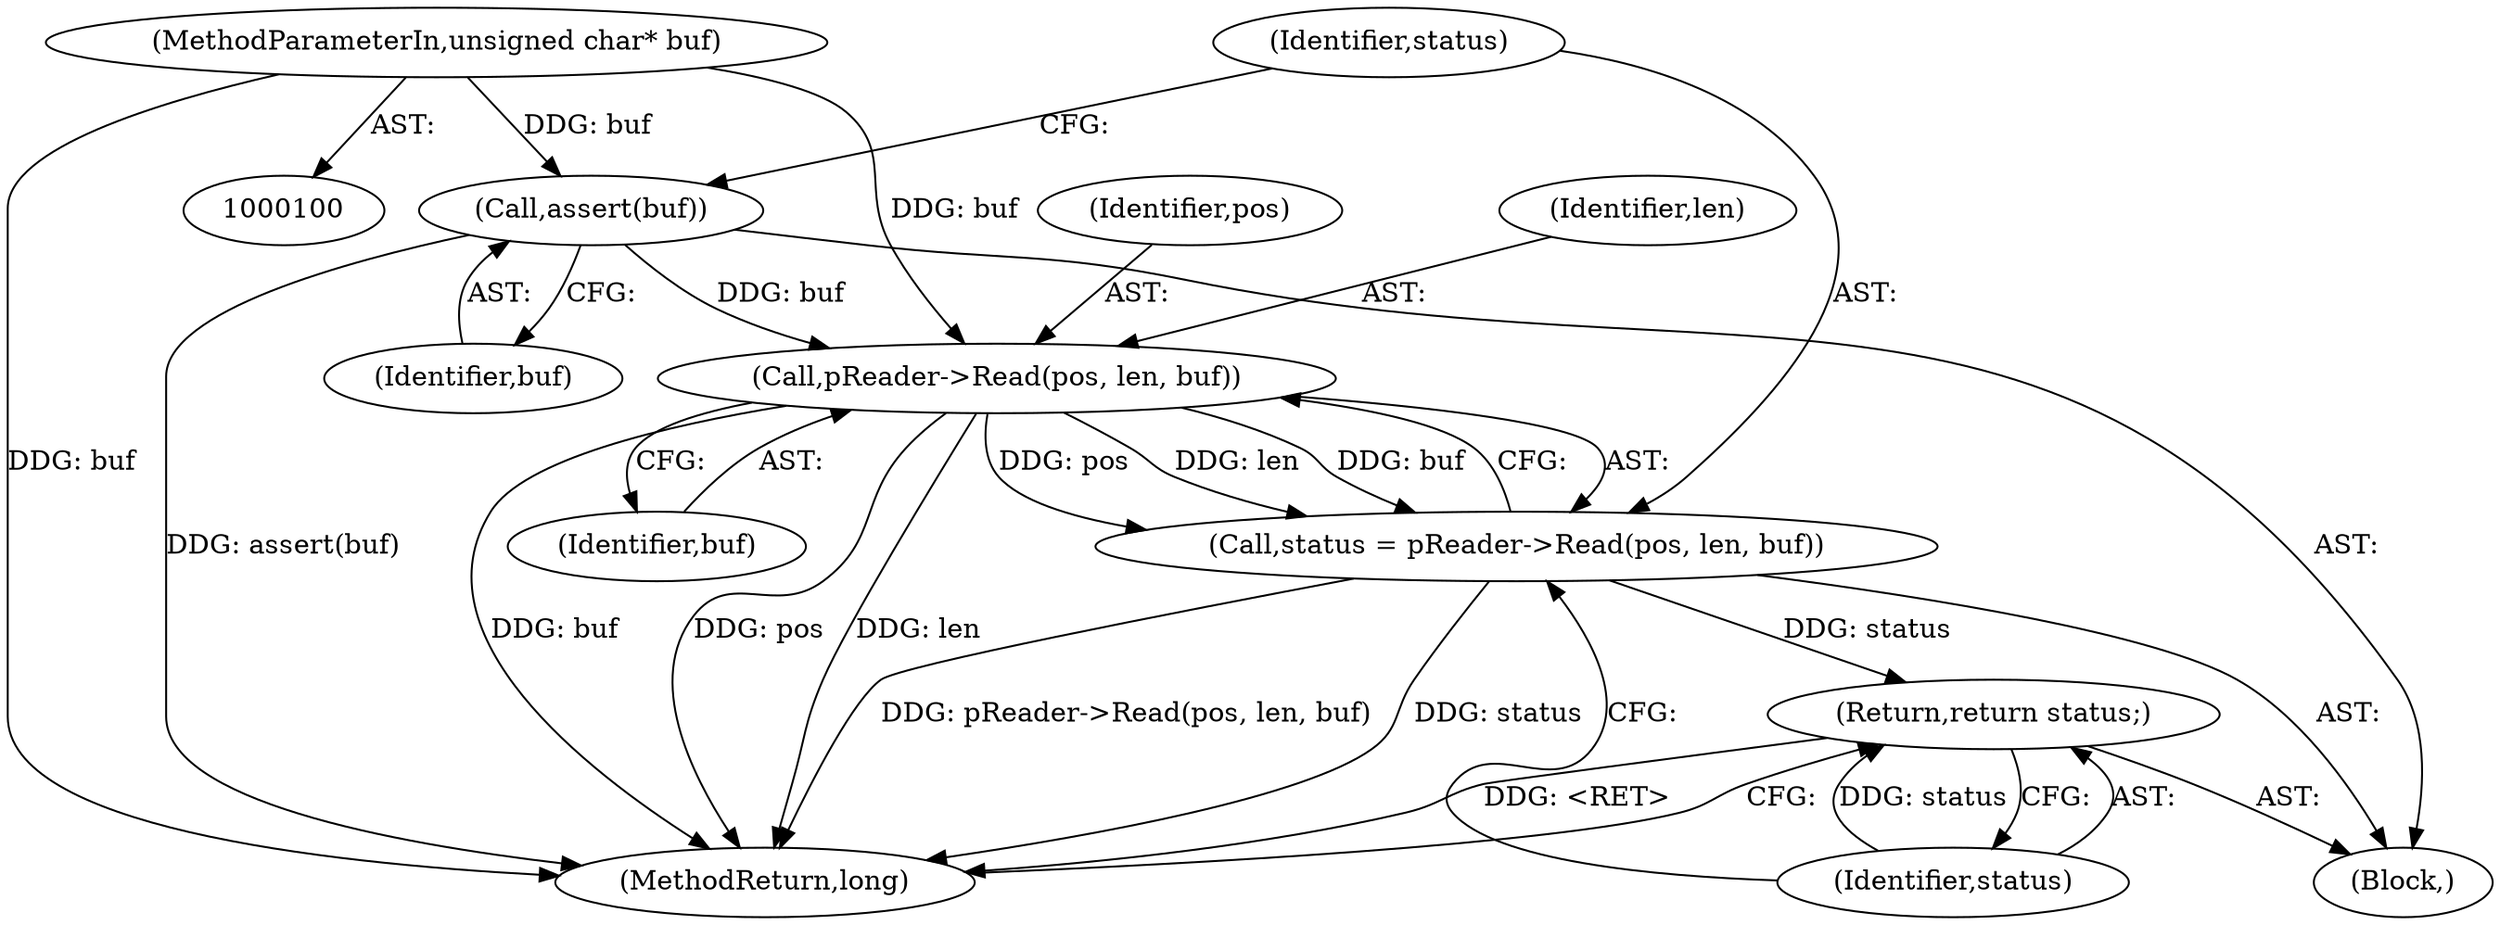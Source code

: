 digraph "1_Android_04839626ed859623901ebd3a5fd483982186b59d_195@pointer" {
"1000111" [label="(Call,pReader->Read(pos, len, buf))"];
"1000106" [label="(Call,assert(buf))"];
"1000102" [label="(MethodParameterIn,unsigned char* buf)"];
"1000109" [label="(Call,status = pReader->Read(pos, len, buf))"];
"1000115" [label="(Return,return status;)"];
"1000115" [label="(Return,return status;)"];
"1000111" [label="(Call,pReader->Read(pos, len, buf))"];
"1000109" [label="(Call,status = pReader->Read(pos, len, buf))"];
"1000114" [label="(Identifier,buf)"];
"1000117" [label="(MethodReturn,long)"];
"1000107" [label="(Identifier,buf)"];
"1000112" [label="(Identifier,pos)"];
"1000110" [label="(Identifier,status)"];
"1000113" [label="(Identifier,len)"];
"1000103" [label="(Block,)"];
"1000106" [label="(Call,assert(buf))"];
"1000102" [label="(MethodParameterIn,unsigned char* buf)"];
"1000116" [label="(Identifier,status)"];
"1000111" -> "1000109"  [label="AST: "];
"1000111" -> "1000114"  [label="CFG: "];
"1000112" -> "1000111"  [label="AST: "];
"1000113" -> "1000111"  [label="AST: "];
"1000114" -> "1000111"  [label="AST: "];
"1000109" -> "1000111"  [label="CFG: "];
"1000111" -> "1000117"  [label="DDG: buf"];
"1000111" -> "1000117"  [label="DDG: pos"];
"1000111" -> "1000117"  [label="DDG: len"];
"1000111" -> "1000109"  [label="DDG: pos"];
"1000111" -> "1000109"  [label="DDG: len"];
"1000111" -> "1000109"  [label="DDG: buf"];
"1000106" -> "1000111"  [label="DDG: buf"];
"1000102" -> "1000111"  [label="DDG: buf"];
"1000106" -> "1000103"  [label="AST: "];
"1000106" -> "1000107"  [label="CFG: "];
"1000107" -> "1000106"  [label="AST: "];
"1000110" -> "1000106"  [label="CFG: "];
"1000106" -> "1000117"  [label="DDG: assert(buf)"];
"1000102" -> "1000106"  [label="DDG: buf"];
"1000102" -> "1000100"  [label="AST: "];
"1000102" -> "1000117"  [label="DDG: buf"];
"1000109" -> "1000103"  [label="AST: "];
"1000110" -> "1000109"  [label="AST: "];
"1000116" -> "1000109"  [label="CFG: "];
"1000109" -> "1000117"  [label="DDG: pReader->Read(pos, len, buf)"];
"1000109" -> "1000117"  [label="DDG: status"];
"1000109" -> "1000115"  [label="DDG: status"];
"1000115" -> "1000103"  [label="AST: "];
"1000115" -> "1000116"  [label="CFG: "];
"1000116" -> "1000115"  [label="AST: "];
"1000117" -> "1000115"  [label="CFG: "];
"1000115" -> "1000117"  [label="DDG: <RET>"];
"1000116" -> "1000115"  [label="DDG: status"];
}
